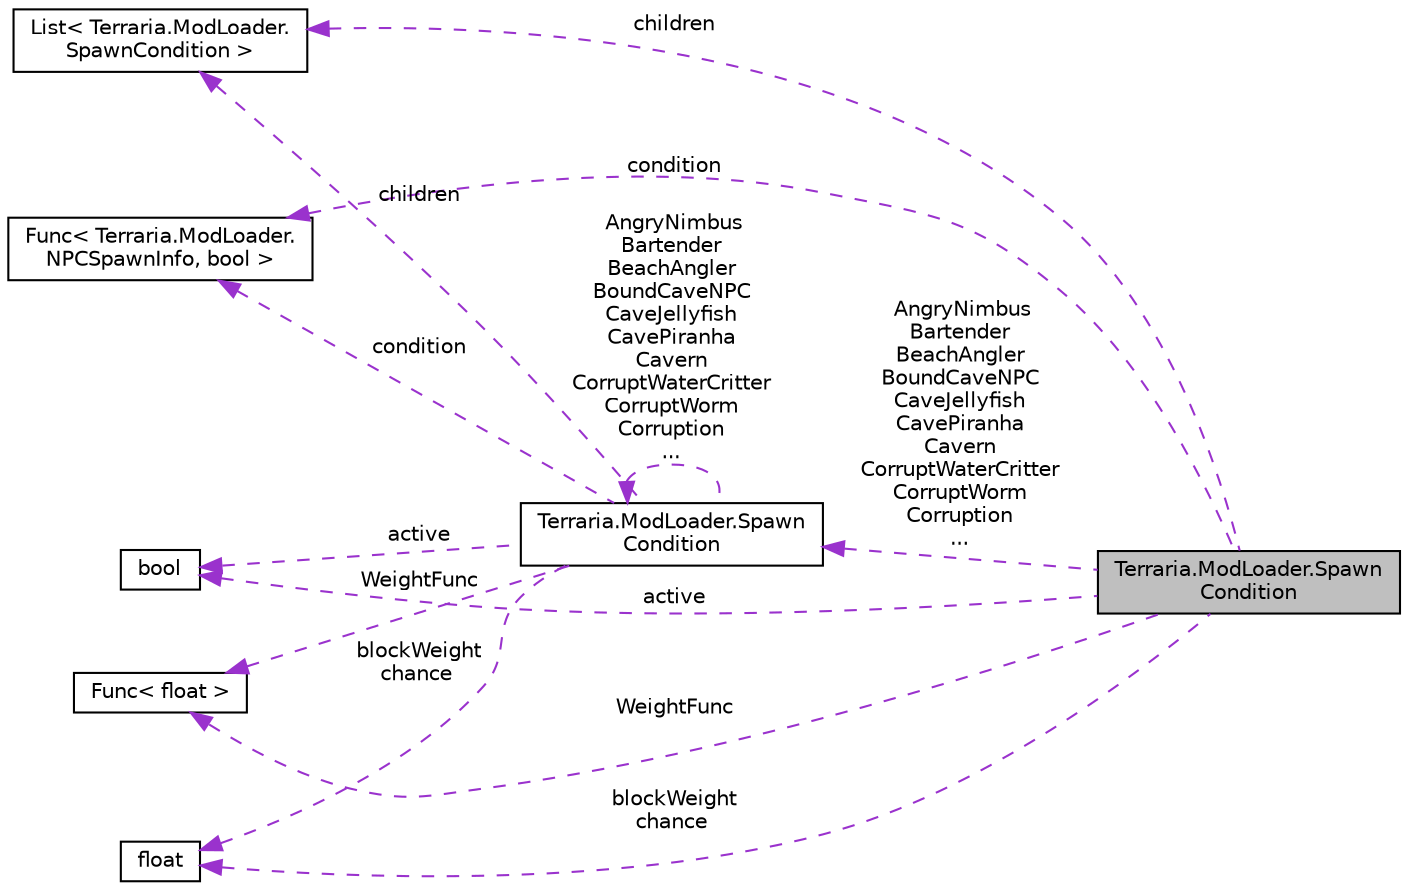 digraph "Terraria.ModLoader.SpawnCondition"
{
 // LATEX_PDF_SIZE
  edge [fontname="Helvetica",fontsize="10",labelfontname="Helvetica",labelfontsize="10"];
  node [fontname="Helvetica",fontsize="10",shape=record];
  rankdir="LR";
  Node1 [label="Terraria.ModLoader.Spawn\lCondition",height=0.2,width=0.4,color="black", fillcolor="grey75", style="filled", fontcolor="black",tooltip=" "];
  Node2 -> Node1 [dir="back",color="darkorchid3",fontsize="10",style="dashed",label=" condition" ,fontname="Helvetica"];
  Node2 [label="Func\< Terraria.ModLoader.\lNPCSpawnInfo, bool \>",height=0.2,width=0.4,color="black", fillcolor="white", style="filled",tooltip=" "];
  Node3 -> Node1 [dir="back",color="darkorchid3",fontsize="10",style="dashed",label=" children" ,fontname="Helvetica"];
  Node3 [label="List\< Terraria.ModLoader.\lSpawnCondition \>",height=0.2,width=0.4,color="black", fillcolor="white", style="filled",tooltip=" "];
  Node4 -> Node1 [dir="back",color="darkorchid3",fontsize="10",style="dashed",label=" blockWeight\nchance" ,fontname="Helvetica"];
  Node4 [label="float",height=0.2,width=0.4,color="black", fillcolor="white", style="filled",tooltip=" "];
  Node5 -> Node1 [dir="back",color="darkorchid3",fontsize="10",style="dashed",label=" WeightFunc" ,fontname="Helvetica"];
  Node5 [label="Func\< float \>",height=0.2,width=0.4,color="black", fillcolor="white", style="filled",tooltip=" "];
  Node6 -> Node1 [dir="back",color="darkorchid3",fontsize="10",style="dashed",label=" active" ,fontname="Helvetica"];
  Node6 [label="bool",height=0.2,width=0.4,color="black", fillcolor="white", style="filled",tooltip=" "];
  Node7 -> Node1 [dir="back",color="darkorchid3",fontsize="10",style="dashed",label=" AngryNimbus\nBartender\nBeachAngler\nBoundCaveNPC\nCaveJellyfish\nCavePiranha\nCavern\nCorruptWaterCritter\nCorruptWorm\nCorruption\n..." ,fontname="Helvetica"];
  Node7 [label="Terraria.ModLoader.Spawn\lCondition",height=0.2,width=0.4,color="black", fillcolor="white", style="filled",URL="$class_terraria_1_1_mod_loader_1_1_spawn_condition.html",tooltip=" "];
  Node2 -> Node7 [dir="back",color="darkorchid3",fontsize="10",style="dashed",label=" condition" ,fontname="Helvetica"];
  Node3 -> Node7 [dir="back",color="darkorchid3",fontsize="10",style="dashed",label=" children" ,fontname="Helvetica"];
  Node4 -> Node7 [dir="back",color="darkorchid3",fontsize="10",style="dashed",label=" blockWeight\nchance" ,fontname="Helvetica"];
  Node5 -> Node7 [dir="back",color="darkorchid3",fontsize="10",style="dashed",label=" WeightFunc" ,fontname="Helvetica"];
  Node6 -> Node7 [dir="back",color="darkorchid3",fontsize="10",style="dashed",label=" active" ,fontname="Helvetica"];
  Node7 -> Node7 [dir="back",color="darkorchid3",fontsize="10",style="dashed",label=" AngryNimbus\nBartender\nBeachAngler\nBoundCaveNPC\nCaveJellyfish\nCavePiranha\nCavern\nCorruptWaterCritter\nCorruptWorm\nCorruption\n..." ,fontname="Helvetica"];
}
